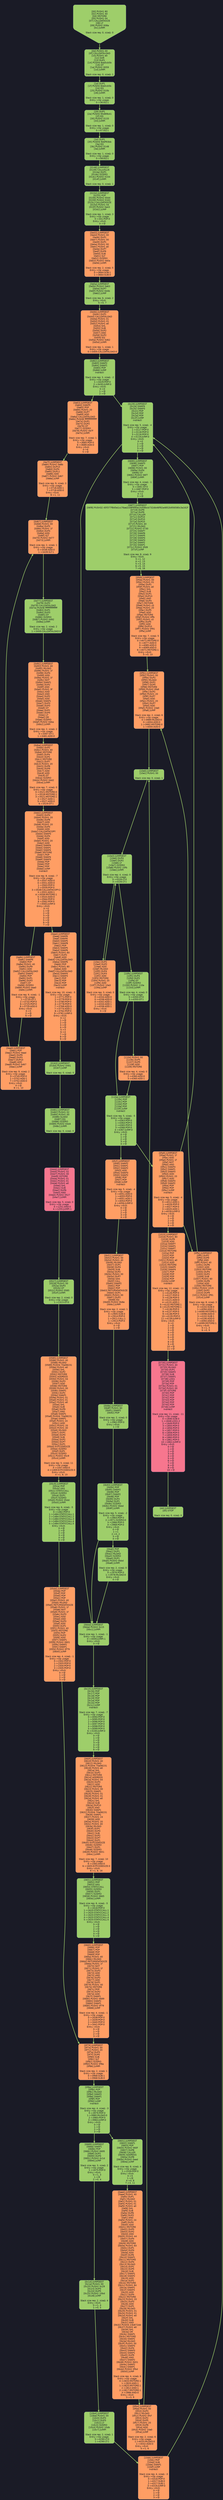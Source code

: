 digraph G {
    node [shape=box, style="filled, rounded", color="#565f89", fontcolor="#1a1b26", fontname="Helvetica"];
    edge [color="#9ece6a", fontcolor="#1a1b26", fontname="Helvetica", penwidth=3];
    bgcolor="#1a1b26";
"0_12" [label = "[00] PUSH1 80
[02] PUSH1 40
[04] MSTORE
[05] PUSH1 04
[07] CALLDATASIZE
[08] LT
[09] PUSH2 008a
[0c] JUMPI

Stack size req: 0, sizeΔ: 0
" fillcolor = "#9ece6a" fontcolor = "#1a1b26" shape = invhouse];
"13_29" [label = "[0d] PUSH1 00
[0f] CALLDATALOAD
[10] PUSH1 e0
[12] SHR
[13] DUP1
[14] PUSH4 8da5cb5b
[19] GT
[1a] PUSH2 0059
[1d] JUMPI

Stack size req: 0, sizeΔ: 1
" fillcolor = "#9ece6a" fontcolor = "#1a1b26"];
"30_40" [label = "[1e] DUP1
[1f] PUSH4 8da5cb5b
[24] EQ
[25] PUSH2 010b
[28] JUMPI

Stack size req: 1, sizeΔ: 0
Entry->Op usage:
	0->36:EQ:1
" fillcolor = "#9ece6a" fontcolor = "#1a1b26"];
"41_51" [label = "[29] DUP1
[2a] PUSH4 95d89b41
[2f] EQ
[30] PUSH2 0133
[33] JUMPI

Stack size req: 1, sizeΔ: 0
Entry->Op usage:
	0->47:EQ:1
" fillcolor = "#9ece6a" fontcolor = "#1a1b26"];
"52_62" [label = "[34] DUP1
[35] PUSH4 9ddf93bb
[3a] EQ
[3b] PUSH2 0148
[3e] JUMPI

Stack size req: 1, sizeΔ: 0
Entry->Op usage:
	0->58:EQ:1
" fillcolor = "#9ece6a" fontcolor = "#1a1b26"];
"212_213" [label = "[d4] JUMPDEST
[d5] STOP

Stack size req: 0, sizeΔ: 0
" fillcolor = "#9ece6a" fontcolor = "#1a1b26"];
"328_335" [label = "[0148] JUMPDEST
[0149] CALLVALUE
[014a] DUP1
[014b] ISZERO
[014c] PUSH2 0154
[014f] JUMPI

Stack size req: 0, sizeΔ: 1
" fillcolor = "#9ece6a" fontcolor = "#1a1b26"];
"340_354" [label = "[0154] JUMPDEST
[0155] POP
[0156] PUSH2 00d4
[0159] PUSH2 0163
[015c] CALLDATASIZE
[015d] PUSH1 04
[015f] PUSH2 0e43
[0162] JUMP

Stack size req: 1, sizeΔ: 3
Entry->Op usage:
	0->341:POP:0
Entry->Exit:
	0->😵
" fillcolor = "#9ece6a" fontcolor = "#1a1b26"];
"355_359" [label = "[0163] JUMPDEST
[0164] PUSH2 0481
[0167] JUMP

Stack size req: 0, sizeΔ: 0
" fillcolor = "#9ece6a" fontcolor = "#1a1b26"];
"1153_1164" [label = "[0481] JUMPDEST
[0482] PUSH1 02
[0484] PUSH1 00
[0486] SLOAD
[0487] EQ
[0488] ISZERO
[0489] PUSH2 04d4
[048c] JUMPI

Stack size req: 0, sizeΔ: 0
" fillcolor = "#9ece6a" fontcolor = "#1a1b26"];
"1236_1255" [label = "[04d4] JUMPDEST
[04d5] PUSH1 02
[04d7] PUSH1 00
[04d9] SSTORE
[04da] PUSH1 01
[04dc] PUSH1 01
[04de] PUSH1 a0
[04e0] SHL
[04e1] SUB
[04e2] DUP6
[04e3] AND
[04e4] PUSH2 0527
[04e7] JUMPI

Stack size req: 5, sizeΔ: 0
Entry->Op usage:
	4->1251:AND:0
	4->1255:JUMPI:1
" fillcolor = "#f7768e" fontcolor = "#1a1b26"];
"1319_1327" [label = "[0527] JUMPDEST
[0528] PUSH1 00
[052a] DUP3
[052b] GT
[052c] PUSH2 0585
[052f] JUMPI

Stack size req: 2, sizeΔ: 0
Entry->Op usage:
	1->1323:GT:0
" fillcolor = "#9ece6a" fontcolor = "#1a1b26"];
"1413_1476" [label = "[0585] JUMPDEST
[0586] PUSH1 40
[0588] MLOAD
[0589] PUSH4 70a08231
[058e] PUSH1 e0
[0590] SHL
[0591] DUP2
[0592] MSTORE
[0593] ADDRESS
[0594] PUSH1 04
[0596] DUP3
[0597] ADD
[0598] MSTORE
[0599] PUSH1 00
[059b] SWAP1
[059c] DUP2
[059d] SWAP1
[059e] PUSH1 01
[05a0] PUSH1 01
[05a2] PUSH1 a0
[05a4] SHL
[05a5] SUB
[05a6] DUP9
[05a7] AND
[05a8] SWAP1
[05a9] PUSH4 70a08231
[05ae] SWAP1
[05af] PUSH1 24
[05b1] ADD
[05b2] PUSH1 20
[05b4] PUSH1 40
[05b6] MLOAD
[05b7] DUP1
[05b8] DUP4
[05b9] SUB
[05ba] DUP2
[05bb] DUP7
[05bc] DUP1
[05bd] EXTCODESIZE
[05be] ISZERO
[05bf] DUP1
[05c0] ISZERO
[05c1] PUSH2 05c9
[05c4] JUMPI

Stack size req: 5, sizeΔ: 11
Entry->Op usage:
	4->1447:AND:0
	4->1469:EXTCODESIZE:0
Entry->Exit:
	4->1, 8, 15
" fillcolor = "#ff9e64" fontcolor = "#1a1b26"];
"1481_1491" [label = "[05c9] JUMPDEST
[05ca] POP
[05cb] GAS
[05cc] STATICCALL
[05cd] ISZERO
[05ce] DUP1
[05cf] ISZERO
[05d0] PUSH2 05dd
[05d3] JUMPI

Stack size req: 6, sizeΔ: -5
Entry->Op usage:
	0->1482:POP:0
	1->1484:STATICCALL:1
	2->1484:STATICCALL:2
	3->1484:STATICCALL:3
	4->1484:STATICCALL:4
	5->1484:STATICCALL:5
Entry->Exit:
	0->😵
	1->😵
	2->😵
	3->😵
	4->😵
	5->😵
" fillcolor = "#9ece6a" fontcolor = "#1a1b26"];
"1501_1536" [label = "[05dd] JUMPDEST
[05de] POP
[05df] POP
[05e0] POP
[05e1] POP
[05e2] PUSH1 40
[05e4] MLOAD
[05e5] RETURNDATASIZE
[05e6] PUSH1 1f
[05e8] NOT
[05e9] PUSH1 1f
[05eb] DUP3
[05ec] ADD
[05ed] AND
[05ee] DUP3
[05ef] ADD
[05f0] DUP1
[05f1] PUSH1 40
[05f3] MSTORE
[05f4] POP
[05f5] DUP2
[05f6] ADD
[05f7] SWAP1
[05f8] PUSH2 0601
[05fb] SWAP2
[05fc] SWAP1
[05fd] PUSH2 0f79
[0600] JUMP

Stack size req: 4, sizeΔ: -1
Entry->Op usage:
	0->1502:POP:0
	1->1503:POP:0
	2->1504:POP:0
	3->1505:POP:0
Entry->Exit:
	0->😵
	1->😵
	2->😵
	3->😵
" fillcolor = "#ff9e64" fontcolor = "#1a1b26"];
"1537_1550" [label = "[0601] JUMPDEST
[0602] SWAP1
[0603] POP
[0604] PUSH2 060f
[0607] DUP8
[0608] CALLER
[0609] ADDRESS
[060a] DUP8
[060b] PUSH2 0aed
[060e] JUMP

Stack size req: 8, sizeΔ: 4
Entry->Op usage:
	1->1539:POP:0
Entry->Exit:
	0->5
	1->😵
	4->0, 8
	7->3, 11
" fillcolor = "#9ece6a" fontcolor = "#1a1b26"];
"1551_1612" [label = "[060f] JUMPDEST
[0610] PUSH1 40
[0612] MLOAD
[0613] PUSH4 70a08231
[0618] PUSH1 e0
[061a] SHL
[061b] DUP2
[061c] MSTORE
[061d] ADDRESS
[061e] PUSH1 04
[0620] DUP3
[0621] ADD
[0622] MSTORE
[0623] PUSH1 00
[0625] SWAP1
[0626] PUSH1 01
[0628] PUSH1 01
[062a] PUSH1 a0
[062c] SHL
[062d] SUB
[062e] DUP10
[062f] AND
[0630] SWAP1
[0631] PUSH4 70a08231
[0636] SWAP1
[0637] PUSH1 24
[0639] ADD
[063a] PUSH1 20
[063c] PUSH1 40
[063e] MLOAD
[063f] DUP1
[0640] DUP4
[0641] SUB
[0642] DUP2
[0643] DUP7
[0644] DUP1
[0645] EXTCODESIZE
[0646] ISZERO
[0647] DUP1
[0648] ISZERO
[0649] PUSH2 0651
[064c] JUMPI

Stack size req: 7, sizeΔ: 10
Entry->Op usage:
	6->1583:AND:0
	6->1605:EXTCODESIZE:0
Entry->Exit:
	6->1, 8, 16
" fillcolor = "#ff9e64" fontcolor = "#1a1b26"];
"1617_1627" [label = "[0651] JUMPDEST
[0652] POP
[0653] GAS
[0654] STATICCALL
[0655] ISZERO
[0656] DUP1
[0657] ISZERO
[0658] PUSH2 0665
[065b] JUMPI

Stack size req: 6, sizeΔ: -5
Entry->Op usage:
	0->1618:POP:0
	1->1620:STATICCALL:1
	2->1620:STATICCALL:2
	3->1620:STATICCALL:3
	4->1620:STATICCALL:4
	5->1620:STATICCALL:5
Entry->Exit:
	0->😵
	1->😵
	2->😵
	3->😵
	4->😵
	5->😵
" fillcolor = "#9ece6a" fontcolor = "#1a1b26"];
"1637_1672" [label = "[0665] JUMPDEST
[0666] POP
[0667] POP
[0668] POP
[0669] POP
[066a] PUSH1 40
[066c] MLOAD
[066d] RETURNDATASIZE
[066e] PUSH1 1f
[0670] NOT
[0671] PUSH1 1f
[0673] DUP3
[0674] ADD
[0675] AND
[0676] DUP3
[0677] ADD
[0678] DUP1
[0679] PUSH1 40
[067b] MSTORE
[067c] POP
[067d] DUP2
[067e] ADD
[067f] SWAP1
[0680] PUSH2 0689
[0683] SWAP2
[0684] SWAP1
[0685] PUSH2 0f79
[0688] JUMP

Stack size req: 4, sizeΔ: -1
Entry->Op usage:
	0->1638:POP:0
	1->1639:POP:0
	2->1640:POP:0
	3->1641:POP:0
Entry->Exit:
	0->😵
	1->😵
	2->😵
	3->😵
" fillcolor = "#ff9e64" fontcolor = "#1a1b26"];
"1673_1684" [label = "[0689] JUMPDEST
[068a] SWAP1
[068b] POP
[068c] PUSH2 0695
[068f] DUP2
[0690] DUP4
[0691] PUSH2 0c1d
[0694] JUMP

Stack size req: 3, sizeΔ: 2
Entry->Op usage:
	1->1675:POP:0
Entry->Exit:
	0->1, 3
	1->😵
	2->0, 4
" fillcolor = "#9ece6a" fontcolor = "#1a1b26"];
"1685_1695" [label = "[0695] JUMPDEST
[0696] SWAP3
[0697] POP
[0698] PUSH1 00
[069a] DUP4
[069b] GT
[069c] PUSH2 06f7
[069f] JUMPI

Stack size req: 4, sizeΔ: -1
Entry->Op usage:
	0->1691:GT:0
	3->1687:POP:0
Entry->Exit:
	0->2
	3->😵
" fillcolor = "#9ece6a" fontcolor = "#1a1b26"];
"1783_1839" [label = "[06f7] JUMPDEST
[06f8] PUSH32 45f377f845e1cc76ae2c08f990e15d58bcb732db46f92a4852b956580c3a162f
[0719] DUP9
[071a] DUP9
[071b] CALLER
[071c] DUP10
[071d] DUP10
[071e] DUP10
[071f] PUSH1 40
[0721] MLOAD
[0722] PUSH2 0730
[0725] SWAP7
[0726] SWAP6
[0727] SWAP5
[0728] SWAP4
[0729] SWAP3
[072a] SWAP2
[072b] SWAP1
[072c] PUSH2 0fd9
[072f] JUMP

Stack size req: 8, sizeΔ: 9
Entry->Exit:
	3->1, 12
	4->2, 13
	5->3, 14
	6->5, 15
	7->6, 16
" fillcolor = "#9ece6a" fontcolor = "#1a1b26"];
"1840_1862" [label = "[0730] JUMPDEST
[0731] PUSH1 40
[0733] MLOAD
[0734] DUP1
[0735] SWAP2
[0736] SUB
[0737] SWAP1
[0738] LOG1
[0739] POP
[073a] POP
[073b] PUSH1 01
[073d] PUSH1 00
[073f] SSTORE
[0740] POP
[0741] POP
[0742] POP
[0743] POP
[0744] POP
[0745] POP
[0746] JUMP
Indirect!

Stack size req: 11, sizeΔ: -11
Entry->Op usage:
	0->1846:SUB:0
	1->1848:LOG1:2
	2->1849:POP:0
	3->1850:POP:0
	4->1856:POP:0
	5->1857:POP:0
	6->1858:POP:0
	7->1859:POP:0
	8->1860:POP:0
	9->1861:POP:0
	10->1862:JUMP:0
Entry->Exit:
	0->😵
	1->😵
	2->😵
	3->😵
	4->😵
	5->😵
	6->😵
	7->😵
	8->😵
	9->😵
	10->😵
" fillcolor = "#f7768e" fontcolor = "#1a1b26"];
"2797_2896" [label = "[0aed] JUMPDEST
[0aee] PUSH1 40
[0af0] DUP1
[0af1] MLOAD
[0af2] PUSH1 01
[0af4] PUSH1 01
[0af6] PUSH1 a0
[0af8] SHL
[0af9] SUB
[0afa] DUP6
[0afb] DUP2
[0afc] AND
[0afd] PUSH1 24
[0aff] DUP4
[0b00] ADD
[0b01] MSTORE
[0b02] DUP5
[0b03] DUP2
[0b04] AND
[0b05] PUSH1 44
[0b07] DUP4
[0b08] ADD
[0b09] MSTORE
[0b0a] PUSH1 64
[0b0c] DUP1
[0b0d] DUP4
[0b0e] ADD
[0b0f] DUP6
[0b10] SWAP1
[0b11] MSTORE
[0b12] DUP4
[0b13] MLOAD
[0b14] DUP1
[0b15] DUP5
[0b16] SUB
[0b17] SWAP1
[0b18] SWAP2
[0b19] ADD
[0b1a] DUP2
[0b1b] MSTORE
[0b1c] PUSH1 84
[0b1e] SWAP1
[0b1f] SWAP3
[0b20] ADD
[0b21] DUP4
[0b22] MSTORE
[0b23] PUSH1 20
[0b25] DUP3
[0b26] ADD
[0b27] DUP1
[0b28] MLOAD
[0b29] PUSH1 01
[0b2b] PUSH1 01
[0b2d] PUSH1 e0
[0b2f] SHL
[0b30] SUB
[0b31] AND
[0b32] PUSH4 23b872dd
[0b37] PUSH1 e0
[0b39] SHL
[0b3a] OR
[0b3b] SWAP1
[0b3c] MSTORE
[0b3d] SWAP2
[0b3e] MLOAD
[0b3f] PUSH1 00
[0b41] SWAP3
[0b42] DUP4
[0b43] SWAP3
[0b44] SWAP1
[0b45] DUP9
[0b46] AND
[0b47] SWAP2
[0b48] PUSH2 0b51
[0b4b] SWAP2
[0b4c] SWAP1
[0b4d] PUSH2 0fbd
[0b50] JUMP

Stack size req: 4, sizeΔ: 6
Entry->Op usage:
	0->2833:MSTORE:1
	1->2820:AND:1
	1->2825:MSTORE:1
	2->2812:AND:1
	2->2817:MSTORE:1
	3->2886:AND:0
Entry->Exit:
	3->3, 9
" fillcolor = "#ff9e64" fontcolor = "#1a1b26"];
"2897_2924" [label = "[0b51] JUMPDEST
[0b52] PUSH1 00
[0b54] PUSH1 40
[0b56] MLOAD
[0b57] DUP1
[0b58] DUP4
[0b59] SUB
[0b5a] DUP2
[0b5b] PUSH1 00
[0b5d] DUP7
[0b5e] GAS
[0b5f] CALL
[0b60] SWAP2
[0b61] POP
[0b62] POP
[0b63] RETURNDATASIZE
[0b64] DUP1
[0b65] PUSH1 00
[0b67] DUP2
[0b68] EQ
[0b69] PUSH2 0b8e
[0b6c] JUMPI

Stack size req: 2, sizeΔ: 1
Entry->Op usage:
	0->2905:SUB:0
	0->2914:POP:0
	1->2911:CALL:1
	1->2913:POP:0
Entry->Exit:
	0->😵
	1->😵
" fillcolor = "#ff9e64" fontcolor = "#1a1b26"];
"2958_2962" [label = "[0b8e] JUMPDEST
[0b8f] PUSH1 60
[0b91] SWAP2
[0b92] POP

Stack size req: 2, sizeΔ: 0
Entry->Op usage:
	1->2962:POP:0
Entry->Exit:
	1->😵
" fillcolor = "#9ece6a" fontcolor = "#1a1b26"];
"2963_2975" [label = "[0b93] JUMPDEST
[0b94] POP
[0b95] SWAP2
[0b96] POP
[0b97] SWAP2
[0b98] POP
[0b99] DUP2
[0b9a] DUP1
[0b9b] ISZERO
[0b9c] PUSH2 0bbd
[0b9f] JUMPI

Stack size req: 5, sizeΔ: -2
Entry->Op usage:
	0->2964:POP:0
	2->2971:ISZERO:0
	3->2966:POP:0
	4->2968:POP:0
Entry->Exit:
	0->😵
	1->1
	2->0, 2
	3->😵
	4->😵
" fillcolor = "#9ece6a" fontcolor = "#1a1b26"];
"2976_2984" [label = "[0ba0] POP
[0ba1] DUP1
[0ba2] MLOAD
[0ba3] ISZERO
[0ba4] DUP1
[0ba5] PUSH2 0bbd
[0ba8] JUMPI

Stack size req: 2, sizeΔ: 0
Entry->Op usage:
	0->2976:POP:0
	1->2978:MLOAD:0
Entry->Exit:
	0->😵
" fillcolor = "#9ece6a" fontcolor = "#1a1b26"];
"3005_3009" [label = "[0bbd] JUMPDEST
[0bbe] PUSH2 0c15
[0bc1] JUMPI

Stack size req: 1, sizeΔ: -1
Entry->Op usage:
	0->3009:JUMPI:1
Entry->Exit:
	0->😵
" fillcolor = "#9ece6a" fontcolor = "#1a1b26"];
"3093_3100" [label = "[0c15] JUMPDEST
[0c16] POP
[0c17] POP
[0c18] POP
[0c19] POP
[0c1a] POP
[0c1b] POP
[0c1c] JUMP
Indirect!

Stack size req: 7, sizeΔ: -7
Entry->Op usage:
	0->3094:POP:0
	1->3095:POP:0
	2->3096:POP:0
	3->3097:POP:0
	4->3098:POP:0
	5->3099:POP:0
	6->3100:JUMP:0
Entry->Exit:
	0->😵
	1->😵
	2->😵
	3->😵
	4->😵
	5->😵
	6->😵
" fillcolor = "#9ece6a" fontcolor = "#1a1b26"];
"3101_3112" [label = "[0c1d] JUMPDEST
[0c1e] PUSH1 00
[0c20] PUSH2 0c29
[0c23] DUP3
[0c24] DUP5
[0c25] PUSH2 10bd
[0c28] JUMP

Stack size req: 2, sizeΔ: 4
Entry->Exit:
	0->1, 4
	1->0, 5
" fillcolor = "#9ece6a" fontcolor = "#1a1b26"];
"3113_3119" [label = "[0c29] JUMPDEST
[0c2a] SWAP4
[0c2b] SWAP3
[0c2c] POP
[0c2d] POP
[0c2e] POP
[0c2f] JUMP
Indirect!

Stack size req: 5, sizeΔ: -4
Entry->Op usage:
	1->3117:POP:0
	2->3118:POP:0
	3->3116:POP:0
	4->3119:JUMP:0
Entry->Exit:
	0->0
	1->😵
	2->😵
	3->😵
	4->😵
" fillcolor = "#9ece6a" fontcolor = "#1a1b26"];
"3403_3421" [label = "[0d4b] JUMPDEST
[0d4c] DUP1
[0d4d] CALLDATALOAD
[0d4e] PUSH1 01
[0d50] PUSH1 01
[0d52] PUSH1 a0
[0d54] SHL
[0d55] SUB
[0d56] DUP2
[0d57] AND
[0d58] DUP2
[0d59] EQ
[0d5a] PUSH2 0d62
[0d5d] JUMPI

Stack size req: 1, sizeΔ: 1
Entry->Op usage:
	0->3405:CALLDATALOAD:0
" fillcolor = "#ff9e64" fontcolor = "#1a1b26"];
"3426_3430" [label = "[0d62] JUMPDEST
[0d63] SWAP2
[0d64] SWAP1
[0d65] POP
[0d66] JUMP
Indirect!

Stack size req: 3, sizeΔ: -2
Entry->Op usage:
	1->3429:POP:0
	2->3430:JUMP:0
Entry->Exit:
	0->0
	1->😵
	2->😵
" fillcolor = "#9ece6a" fontcolor = "#1a1b26"];
"3431_3443" [label = "[0d67] JUMPDEST
[0d68] PUSH1 00
[0d6a] DUP3
[0d6b] PUSH1 1f
[0d6d] DUP4
[0d6e] ADD
[0d6f] SLT
[0d70] PUSH2 0d77
[0d73] JUMPI

Stack size req: 2, sizeΔ: 1
Entry->Op usage:
	0->3438:ADD:0
	1->3439:SLT:1
" fillcolor = "#ff9e64" fontcolor = "#1a1b26"];
"3447_3466" [label = "[0d77] JUMPDEST
[0d78] DUP2
[0d79] CALLDATALOAD
[0d7a] PUSH8 ffffffffffffffff
[0d83] DUP1
[0d84] DUP3
[0d85] GT
[0d86] ISZERO
[0d87] PUSH2 0d92
[0d8a] JUMPI

Stack size req: 2, sizeΔ: 2
Entry->Op usage:
	1->3449:CALLDATALOAD:0
" fillcolor = "#9ece6a" fontcolor = "#1a1b26"];
"3474_3506" [label = "[0d92] JUMPDEST
[0d93] PUSH1 40
[0d95] MLOAD
[0d96] PUSH1 1f
[0d98] DUP4
[0d99] ADD
[0d9a] PUSH1 1f
[0d9c] NOT
[0d9d] SWAP1
[0d9e] DUP2
[0d9f] AND
[0da0] PUSH1 3f
[0da2] ADD
[0da3] AND
[0da4] DUP2
[0da5] ADD
[0da6] SWAP1
[0da7] DUP3
[0da8] DUP3
[0da9] GT
[0daa] DUP2
[0dab] DUP4
[0dac] LT
[0dad] OR
[0dae] ISZERO
[0daf] PUSH2 0dba
[0db2] JUMPI

Stack size req: 2, sizeΔ: 2
Entry->Op usage:
	0->3497:GT:1
	1->3481:ADD:0
" fillcolor = "#ff9e64" fontcolor = "#1a1b26"];
"3514_3534" [label = "[0dba] JUMPDEST
[0dbb] DUP2
[0dbc] PUSH1 40
[0dbe] MSTORE
[0dbf] DUP4
[0dc0] DUP2
[0dc1] MSTORE
[0dc2] DUP7
[0dc3] PUSH1 20
[0dc5] DUP6
[0dc6] DUP9
[0dc7] ADD
[0dc8] ADD
[0dc9] GT
[0dca] ISZERO
[0dcb] PUSH2 0dd2
[0dce] JUMPI

Stack size req: 7, sizeΔ: 0
Entry->Op usage:
	0->3521:MSTORE:0
	1->3518:MSTORE:1
	3->3521:MSTORE:1
	3->3527:ADD:1
	5->3527:ADD:0
	6->3529:GT:1
" fillcolor = "#ff9e64" fontcolor = "#1a1b26"];
"3538_3565" [label = "[0dd2] JUMPDEST
[0dd3] DUP4
[0dd4] PUSH1 20
[0dd6] DUP8
[0dd7] ADD
[0dd8] PUSH1 20
[0dda] DUP4
[0ddb] ADD
[0ddc] CALLDATACOPY
[0ddd] SWAP3
[0dde] DUP4
[0ddf] ADD
[0de0] PUSH1 20
[0de2] ADD
[0de3] SWAP4
[0de4] SWAP1
[0de5] SWAP4
[0de6] MSTORE
[0de7] POP
[0de8] SWAP4
[0de9] SWAP3
[0dea] POP
[0deb] POP
[0dec] POP
[0ded] JUMP
Indirect!

Stack size req: 8, sizeΔ: -7
Entry->Op usage:
	0->3547:ADD:0
	0->3551:ADD:0
	1->3563:POP:0
	2->3559:POP:0
	3->3548:CALLDATACOPY:2
	3->3551:ADD:1
	4->3558:MSTORE:1
	5->3543:ADD:0
	5->3564:POP:0
	6->3562:POP:0
	7->3565:JUMP:0
Entry->Exit:
	0->0
	1->😵
	2->😵
	3->😵
	4->😵
	5->😵
	6->😵
	7->😵
" fillcolor = "#ff9e64" fontcolor = "#1a1b26"];
"3651_3670" [label = "[0e43] JUMPDEST
[0e44] PUSH1 00
[0e46] DUP1
[0e47] PUSH1 00
[0e49] DUP1
[0e4a] PUSH1 00
[0e4c] PUSH1 a0
[0e4e] DUP7
[0e4f] DUP9
[0e50] SUB
[0e51] SLT
[0e52] ISZERO
[0e53] PUSH2 0e5a
[0e56] JUMPI

Stack size req: 2, sizeΔ: 5
Entry->Op usage:
	0->3664:SUB:1
	1->3664:SUB:0
" fillcolor = "#ff9e64" fontcolor = "#1a1b26"];
"3674_3682" [label = "[0e5a] JUMPDEST
[0e5b] PUSH2 0e63
[0e5e] DUP7
[0e5f] PUSH2 0d4b
[0e62] JUMP

Stack size req: 6, sizeΔ: 2
Entry->Exit:
	5->0, 7
" fillcolor = "#9ece6a" fontcolor = "#1a1b26"];
"3683_3707" [label = "[0e63] JUMPDEST
[0e64] SWAP5
[0e65] POP
[0e66] PUSH1 20
[0e68] DUP7
[0e69] ADD
[0e6a] CALLDATALOAD
[0e6b] PUSH8 ffffffffffffffff
[0e74] DUP1
[0e75] DUP3
[0e76] GT
[0e77] ISZERO
[0e78] PUSH2 0e7f
[0e7b] JUMPI

Stack size req: 7, sizeΔ: 1
Entry->Op usage:
	5->3685:POP:0
	6->3689:ADD:0
Entry->Exit:
	0->6
	5->😵
" fillcolor = "#ff9e64" fontcolor = "#1a1b26"];
"3711_3722" [label = "[0e7f] JUMPDEST
[0e80] PUSH2 0e8b
[0e83] DUP10
[0e84] DUP4
[0e85] DUP11
[0e86] ADD
[0e87] PUSH2 0d67
[0e8a] JUMP

Stack size req: 9, sizeΔ: 3
Entry->Op usage:
	1->3718:ADD:1
	7->3718:ADD:0
Entry->Exit:
	8->1, 11
" fillcolor = "#ff9e64" fontcolor = "#1a1b26"];
"3723_3740" [label = "[0e8b] JUMPDEST
[0e8c] SWAP6
[0e8d] POP
[0e8e] PUSH1 40
[0e90] DUP9
[0e91] ADD
[0e92] CALLDATALOAD
[0e93] SWAP2
[0e94] POP
[0e95] DUP1
[0e96] DUP3
[0e97] GT
[0e98] ISZERO
[0e99] PUSH2 0ea0
[0e9c] JUMPI

Stack size req: 9, sizeΔ: -1
Entry->Op usage:
	1->3735:GT:1
	2->3732:POP:0
	6->3725:POP:0
	8->3729:ADD:0
Entry->Exit:
	0->5
	2->😵
	6->😵
" fillcolor = "#ff9e64" fontcolor = "#1a1b26"];
"3744_3756" [label = "[0ea0] JUMPDEST
[0ea1] POP
[0ea2] PUSH2 0ead
[0ea5] DUP9
[0ea6] DUP3
[0ea7] DUP10
[0ea8] ADD
[0ea9] PUSH2 0d67
[0eac] JUMP

Stack size req: 9, sizeΔ: 2
Entry->Op usage:
	0->3745:POP:0
	1->3752:ADD:1
	7->3752:ADD:0
Entry->Exit:
	0->😵
	8->1, 10
" fillcolor = "#ff9e64" fontcolor = "#1a1b26"];
"3757_3781" [label = "[0ead] JUMPDEST
[0eae] SWAP6
[0eaf] SWAP9
[0eb0] SWAP5
[0eb1] SWAP8
[0eb2] POP
[0eb3] SWAP5
[0eb4] SWAP6
[0eb5] PUSH1 60
[0eb7] DUP2
[0eb8] ADD
[0eb9] CALLDATALOAD
[0eba] SWAP6
[0ebb] POP
[0ebc] PUSH1 80
[0ebe] ADD
[0ebf] CALLDATALOAD
[0ec0] SWAP4
[0ec1] SWAP3
[0ec2] POP
[0ec3] POP
[0ec4] POP
[0ec5] JUMP
Indirect!

Stack size req: 10, sizeΔ: -5
Entry->Op usage:
	1->3771:POP:0
	2->3779:POP:0
	3->3780:POP:0
	4->3778:POP:0
	7->3768:ADD:0
	7->3774:ADD:1
	8->3762:POP:0
	9->3781:JUMP:0
Entry->Exit:
	0->2
	1->😵
	2->😵
	3->😵
	4->😵
	5->3
	6->4
	7->😵
	8->😵
	9->😵
" fillcolor = "#ff9e64" fontcolor = "#1a1b26"];
"3961_3974" [label = "[0f79] JUMPDEST
[0f7a] PUSH1 00
[0f7c] PUSH1 20
[0f7e] DUP3
[0f7f] DUP5
[0f80] SUB
[0f81] SLT
[0f82] ISZERO
[0f83] PUSH2 0f8a
[0f86] JUMPI

Stack size req: 2, sizeΔ: 1
Entry->Op usage:
	0->3968:SUB:1
	1->3968:SUB:0
" fillcolor = "#ff9e64" fontcolor = "#1a1b26"];
"3978_3984" [label = "[0f8a] JUMPDEST
[0f8b] POP
[0f8c] MLOAD
[0f8d] SWAP2
[0f8e] SWAP1
[0f8f] POP
[0f90] JUMP
Indirect!

Stack size req: 4, sizeΔ: -3
Entry->Op usage:
	0->3979:POP:0
	1->3980:MLOAD:0
	2->3983:POP:0
	3->3984:JUMP:0
Entry->Exit:
	0->😵
	1->😵
	2->😵
	3->😵
" fillcolor = "#9ece6a" fontcolor = "#1a1b26"];
"3985_4008" [label = "[0f91] JUMPDEST
[0f92] PUSH1 00
[0f94] DUP2
[0f95] MLOAD
[0f96] DUP1
[0f97] DUP5
[0f98] MSTORE
[0f99] PUSH2 0fa9
[0f9c] DUP2
[0f9d] PUSH1 20
[0f9f] DUP7
[0fa0] ADD
[0fa1] PUSH1 20
[0fa3] DUP7
[0fa4] ADD
[0fa5] PUSH2 10e0
[0fa8] JUMP

Stack size req: 2, sizeΔ: 6
Entry->Op usage:
	0->3989:MLOAD:0
	0->4004:ADD:0
	1->3992:MSTORE:0
	1->4000:ADD:0
" fillcolor = "#ff9e64" fontcolor = "#1a1b26"];
"4009_4028" [label = "[0fa9] JUMPDEST
[0faa] PUSH1 1f
[0fac] ADD
[0fad] PUSH1 1f
[0faf] NOT
[0fb0] AND
[0fb1] SWAP3
[0fb2] SWAP1
[0fb3] SWAP3
[0fb4] ADD
[0fb5] PUSH1 20
[0fb7] ADD
[0fb8] SWAP3
[0fb9] SWAP2
[0fba] POP
[0fbb] POP
[0fbc] JUMP
Indirect!

Stack size req: 5, sizeΔ: -4
Entry->Op usage:
	0->4012:ADD:1
	1->4026:POP:0
	2->4027:POP:0
	3->4020:ADD:1
	4->4028:JUMP:0
Entry->Exit:
	0->😵
	1->😵
	2->😵
	3->😵
	4->😵
" fillcolor = "#ff9e64" fontcolor = "#1a1b26"];
"4029_4046" [label = "[0fbd] JUMPDEST
[0fbe] PUSH1 00
[0fc0] DUP3
[0fc1] MLOAD
[0fc2] PUSH2 0fcf
[0fc5] DUP2
[0fc6] DUP5
[0fc7] PUSH1 20
[0fc9] DUP8
[0fca] ADD
[0fcb] PUSH2 10e0
[0fce] JUMP

Stack size req: 2, sizeΔ: 6
Entry->Op usage:
	1->4033:MLOAD:0
	1->4042:ADD:0
Entry->Exit:
	0->1, 6
" fillcolor = "#ff9e64" fontcolor = "#1a1b26"];
"4047_4056" [label = "[0fcf] JUMPDEST
[0fd0] SWAP2
[0fd1] SWAP1
[0fd2] SWAP2
[0fd3] ADD
[0fd4] SWAP3
[0fd5] SWAP2
[0fd6] POP
[0fd7] POP
[0fd8] JUMP
Indirect!

Stack size req: 5, sizeΔ: -4
Entry->Op usage:
	0->4051:ADD:0
	1->4055:POP:0
	2->4051:ADD:1
	3->4054:POP:0
	4->4056:JUMP:0
Entry->Exit:
	0->😵
	1->😵
	2->😵
	3->😵
	4->😵
" fillcolor = "#ff9e64" fontcolor = "#1a1b26"];
"4057_4090" [label = "[0fd9] JUMPDEST
[0fda] PUSH1 00
[0fdc] PUSH1 01
[0fde] DUP1
[0fdf] PUSH1 a0
[0fe1] SHL
[0fe2] SUB
[0fe3] DUP1
[0fe4] DUP10
[0fe5] AND
[0fe6] DUP4
[0fe7] MSTORE
[0fe8] PUSH1 c0
[0fea] PUSH1 20
[0fec] DUP5
[0fed] ADD
[0fee] MSTORE
[0fef] PUSH2 0ffb
[0ff2] PUSH1 c0
[0ff4] DUP5
[0ff5] ADD
[0ff6] DUP10
[0ff7] PUSH2 0f91
[0ffa] JUMP

Stack size req: 7, sizeΔ: 5
Entry->Op usage:
	0->4071:MSTORE:0
	0->4077:ADD:0
	0->4085:ADD:0
	6->4069:AND:0
	6->4071:MSTORE:1
Entry->Exit:
	5->0, 10
" fillcolor = "#ff9e64" fontcolor = "#1a1b26"];
"4091_4116" [label = "[0ffb] JUMPDEST
[0ffc] DUP2
[0ffd] DUP9
[0ffe] AND
[0fff] PUSH1 40
[1001] DUP6
[1002] ADD
[1003] MSTORE
[1004] DUP4
[1005] DUP2
[1006] SUB
[1007] PUSH1 60
[1009] DUP6
[100a] ADD
[100b] MSTORE
[100c] PUSH2 1015
[100f] DUP2
[1010] DUP9
[1011] PUSH2 0f91
[1014] JUMP

Stack size req: 8, sizeΔ: 3
Entry->Op usage:
	0->4102:SUB:0
	1->4094:AND:1
	1->4099:MSTORE:1
	3->4098:ADD:0
	3->4102:SUB:1
	3->4106:ADD:0
	7->4094:AND:0
	7->4099:MSTORE:1
Entry->Exit:
	0->1, 3
	6->0, 9
" fillcolor = "#ff9e64" fontcolor = "#1a1b26"];
"4117_4139" [label = "[1015] JUMPDEST
[1016] PUSH1 80
[1018] DUP6
[1019] ADD
[101a] SWAP7
[101b] SWAP1
[101c] SWAP7
[101d] MSTORE
[101e] POP
[101f] POP
[1020] POP
[1021] PUSH1 a0
[1023] ADD
[1024] MSTORE
[1025] SWAP5
[1026] SWAP4
[1027] POP
[1028] POP
[1029] POP
[102a] POP
[102b] JUMP
Indirect!

Stack size req: 12, sizeΔ: -11
Entry->Op usage:
	1->4126:POP:0
	2->4127:POP:0
	3->4128:POP:0
	4->4121:ADD:0
	4->4131:ADD:1
	5->4132:MSTORE:1
	6->4125:MSTORE:1
	7->4136:POP:0
	8->4137:POP:0
	9->4138:POP:0
	10->4135:POP:0
	11->4139:JUMP:0
Entry->Exit:
	0->0
	1->😵
	2->😵
	3->😵
	4->😵
	5->😵
	6->😵
	7->😵
	8->😵
	9->😵
	10->😵
	11->😵
" fillcolor = "#ff9e64" fontcolor = "#1a1b26"];
"4285_4295" [label = "[10bd] JUMPDEST
[10be] PUSH1 00
[10c0] DUP3
[10c1] DUP3
[10c2] LT
[10c3] ISZERO
[10c4] PUSH2 10db
[10c7] JUMPI

Stack size req: 2, sizeΔ: 1
Entry->Op usage:
	0->4290:LT:0
	1->4290:LT:1
" fillcolor = "#9ece6a" fontcolor = "#1a1b26"];
"4315_4319" [label = "[10db] JUMPDEST
[10dc] POP
[10dd] SUB
[10de] SWAP1
[10df] JUMP
Indirect!

Stack size req: 4, sizeΔ: -3
Entry->Op usage:
	0->4316:POP:0
	1->4317:SUB:0
	2->4317:SUB:1
	3->4319:JUMP:0
Entry->Exit:
	0->😵
	1->😵
	2->😵
	3->😵
" fillcolor = "#ff9e64" fontcolor = "#1a1b26"];
"4320_4322" [label = "[10e0] JUMPDEST
[10e1] PUSH1 00

Stack size req: 0, sizeΔ: 1
" fillcolor = "#9ece6a" fontcolor = "#1a1b26"];
"4323_4331" [label = "[10e3] JUMPDEST
[10e4] DUP4
[10e5] DUP2
[10e6] LT
[10e7] ISZERO
[10e8] PUSH2 10fb
[10eb] JUMPI

Stack size req: 4, sizeΔ: 0
Entry->Op usage:
	0->4326:LT:0
	3->4326:LT:1
" fillcolor = "#9ece6a" fontcolor = "#1a1b26"];
"4332_4346" [label = "[10ec] DUP2
[10ed] DUP2
[10ee] ADD
[10ef] MLOAD
[10f0] DUP4
[10f1] DUP3
[10f2] ADD
[10f3] MSTORE
[10f4] PUSH1 20
[10f6] ADD
[10f7] PUSH2 10e3
[10fa] JUMP

Stack size req: 3, sizeΔ: 0
Entry->Op usage:
	0->4334:ADD:0
	0->4338:ADD:0
	0->4342:ADD:1
	1->4334:ADD:1
	2->4338:ADD:1
Entry->Exit:
	0->😵
" fillcolor = "#ff9e64" fontcolor = "#1a1b26"];
"4347_4355" [label = "[10fb] JUMPDEST
[10fc] DUP4
[10fd] DUP2
[10fe] GT
[10ff] ISZERO
[1100] PUSH2 110a
[1103] JUMPI

Stack size req: 4, sizeΔ: 0
Entry->Op usage:
	0->4350:GT:0
	3->4350:GT:1
" fillcolor = "#9ece6a" fontcolor = "#1a1b26"];
"4356_4361" [label = "[1104] PUSH1 00
[1106] DUP5
[1107] DUP5
[1108] ADD
[1109] MSTORE

Stack size req: 4, sizeΔ: 0
Entry->Op usage:
	2->4360:ADD:0
	3->4360:ADD:1
" fillcolor = "#ff9e64" fontcolor = "#1a1b26"];
"4362_4367" [label = "[110a] JUMPDEST
[110b] POP
[110c] POP
[110d] POP
[110e] POP
[110f] JUMP
Indirect!

Stack size req: 5, sizeΔ: -5
Entry->Op usage:
	0->4363:POP:0
	1->4364:POP:0
	2->4365:POP:0
	3->4366:POP:0
	4->4367:JUMP:0
Entry->Exit:
	0->😵
	1->😵
	2->😵
	3->😵
	4->😵
" fillcolor = "#9ece6a" fontcolor = "#1a1b26"];
"0_12" -> "13_29";
"13_29" -> "30_40";
"30_40" -> "41_51";
"41_51" -> "52_62";
"52_62" -> "328_335";
"328_335" -> "340_354";
"340_354" -> "3651_3670";
"355_359" -> "1153_1164";
"1153_1164" -> "1236_1255";
"1236_1255" -> "1319_1327";
"1319_1327" -> "1413_1476";
"1413_1476" -> "1481_1491";
"1481_1491" -> "1501_1536";
"1501_1536" -> "3961_3974";
"1537_1550" -> "2797_2896";
"1551_1612" -> "1617_1627";
"1617_1627" -> "1637_1672";
"1637_1672" -> "3961_3974";
"1673_1684" -> "3101_3112";
"1685_1695" -> "1783_1839";
"1783_1839" -> "4057_4090";
"2797_2896" -> "4029_4046";
"2897_2924" -> "2958_2962";
"2958_2962" -> "2963_2975";
"2963_2975" -> "2976_2984";
"2963_2975" -> "3005_3009";
"2976_2984" -> "3005_3009";
"3005_3009" -> "3093_3100";
"3101_3112" -> "4285_4295";
"3403_3421" -> "3426_3430";
"3431_3443" -> "3447_3466";
"3447_3466" -> "3474_3506";
"3474_3506" -> "3514_3534";
"3514_3534" -> "3538_3565";
"3651_3670" -> "3674_3682";
"3674_3682" -> "3403_3421";
"3683_3707" -> "3711_3722";
"3711_3722" -> "3431_3443";
"3723_3740" -> "3744_3756";
"3744_3756" -> "3431_3443";
"3961_3974" -> "3978_3984";
"3985_4008" -> "4320_4322";
"4029_4046" -> "4320_4322";
"4057_4090" -> "3985_4008";
"4091_4116" -> "3985_4008";
"4285_4295" -> "4315_4319";
"4320_4322" -> "4323_4331";
"4323_4331" -> "4332_4346";
"4323_4331" -> "4347_4355";
"4332_4346" -> "4323_4331";
"4347_4355" -> "4356_4361";
"4347_4355" -> "4362_4367";
"4356_4361" -> "4362_4367";
"4362_4367" -> "4009_4028";
"4009_4028" -> "3113_3119";
"4362_4367" -> "4047_4056";
"3426_3430" -> "3683_3707";
"3538_3565" -> "3723_3740";
"3538_3565" -> "3757_3781";
"3757_3781" -> "355_359";
"3978_3984" -> "1537_1550";
"4047_4056" -> "2897_2924";
"3093_3100" -> "1551_1612";
"3978_3984" -> "1673_1684";
"4315_4319" -> "3113_3119";
"3113_3119" -> "1685_1695";
"4009_4028" -> "4091_4116";
"4009_4028" -> "4117_4139";
"4117_4139" -> "1840_1862";
"1840_1862" -> "212_213";
"3113_3119" -> "3005_3009";
"3426_3430" -> "3113_3119";
}